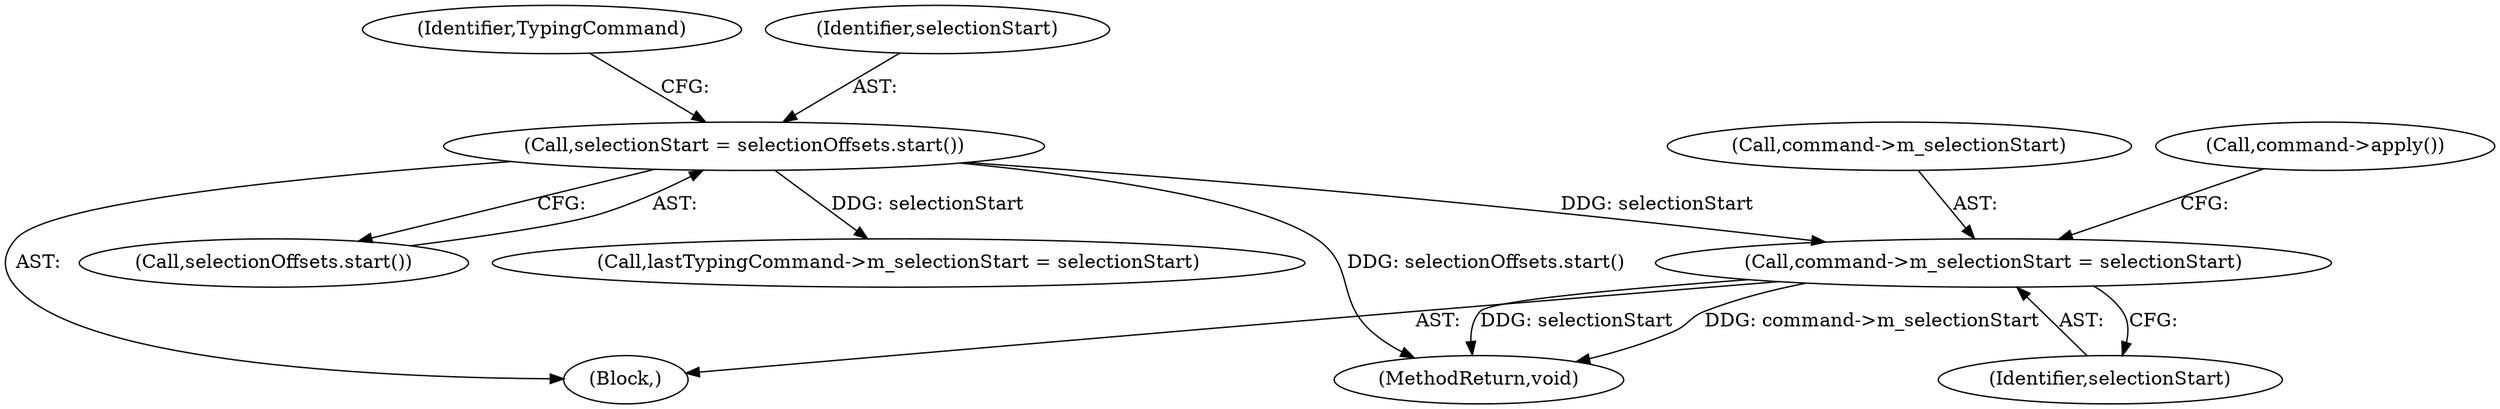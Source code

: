 digraph "0_Chrome_a69c7b5d863dacbb08bfaa04359e3bc0bb4470dc_1@pointer" {
"1000240" [label="(Call,command->m_selectionStart = selectionStart)"];
"1000163" [label="(Call,selectionStart = selectionOffsets.start())"];
"1000169" [label="(Identifier,TypingCommand)"];
"1000240" [label="(Call,command->m_selectionStart = selectionStart)"];
"1000241" [label="(Call,command->m_selectionStart)"];
"1000253" [label="(MethodReturn,void)"];
"1000244" [label="(Identifier,selectionStart)"];
"1000164" [label="(Identifier,selectionStart)"];
"1000107" [label="(Block,)"];
"1000198" [label="(Call,lastTypingCommand->m_selectionStart = selectionStart)"];
"1000165" [label="(Call,selectionOffsets.start())"];
"1000163" [label="(Call,selectionStart = selectionOffsets.start())"];
"1000245" [label="(Call,command->apply())"];
"1000240" -> "1000107"  [label="AST: "];
"1000240" -> "1000244"  [label="CFG: "];
"1000241" -> "1000240"  [label="AST: "];
"1000244" -> "1000240"  [label="AST: "];
"1000245" -> "1000240"  [label="CFG: "];
"1000240" -> "1000253"  [label="DDG: selectionStart"];
"1000240" -> "1000253"  [label="DDG: command->m_selectionStart"];
"1000163" -> "1000240"  [label="DDG: selectionStart"];
"1000163" -> "1000107"  [label="AST: "];
"1000163" -> "1000165"  [label="CFG: "];
"1000164" -> "1000163"  [label="AST: "];
"1000165" -> "1000163"  [label="AST: "];
"1000169" -> "1000163"  [label="CFG: "];
"1000163" -> "1000253"  [label="DDG: selectionOffsets.start()"];
"1000163" -> "1000198"  [label="DDG: selectionStart"];
}
